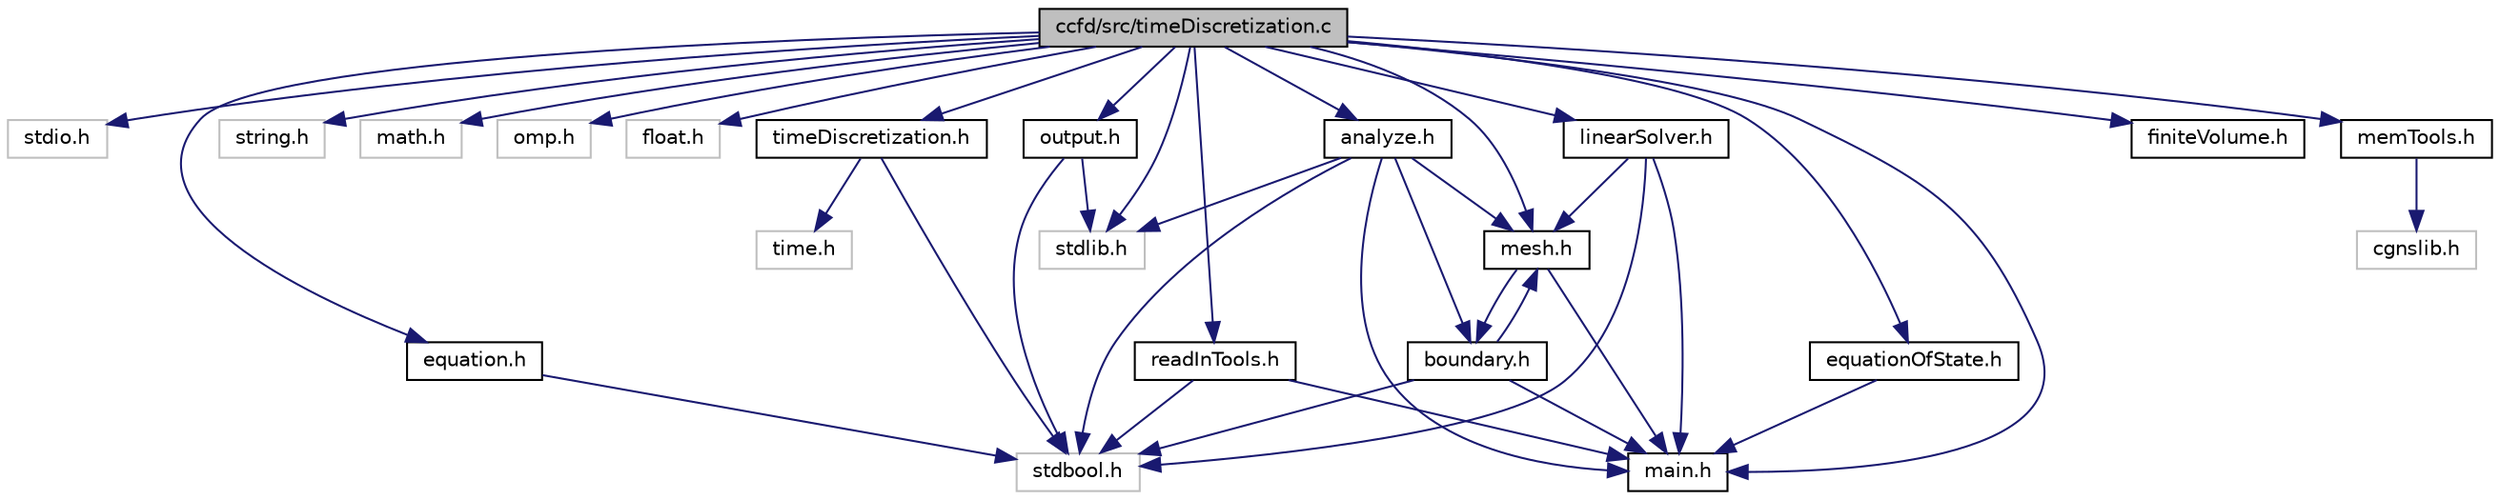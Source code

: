 digraph "ccfd/src/timeDiscretization.c"
{
 // INTERACTIVE_SVG=YES
 // LATEX_PDF_SIZE
  edge [fontname="Helvetica",fontsize="10",labelfontname="Helvetica",labelfontsize="10"];
  node [fontname="Helvetica",fontsize="10",shape=record];
  Node1 [label="ccfd/src/timeDiscretization.c",height=0.2,width=0.4,color="black", fillcolor="grey75", style="filled", fontcolor="black",tooltip="Contains the functions for performing the time stepping process."];
  Node1 -> Node2 [color="midnightblue",fontsize="10",style="solid"];
  Node2 [label="stdio.h",height=0.2,width=0.4,color="grey75", fillcolor="white", style="filled",tooltip=" "];
  Node1 -> Node3 [color="midnightblue",fontsize="10",style="solid"];
  Node3 [label="stdlib.h",height=0.2,width=0.4,color="grey75", fillcolor="white", style="filled",tooltip=" "];
  Node1 -> Node4 [color="midnightblue",fontsize="10",style="solid"];
  Node4 [label="string.h",height=0.2,width=0.4,color="grey75", fillcolor="white", style="filled",tooltip=" "];
  Node1 -> Node5 [color="midnightblue",fontsize="10",style="solid"];
  Node5 [label="math.h",height=0.2,width=0.4,color="grey75", fillcolor="white", style="filled",tooltip=" "];
  Node1 -> Node6 [color="midnightblue",fontsize="10",style="solid"];
  Node6 [label="omp.h",height=0.2,width=0.4,color="grey75", fillcolor="white", style="filled",tooltip=" "];
  Node1 -> Node7 [color="midnightblue",fontsize="10",style="solid"];
  Node7 [label="float.h",height=0.2,width=0.4,color="grey75", fillcolor="white", style="filled",tooltip=" "];
  Node1 -> Node8 [color="midnightblue",fontsize="10",style="solid"];
  Node8 [label="main.h",height=0.2,width=0.4,color="black", fillcolor="white", style="filled",URL="$main_8h.html",tooltip="Contains the global constants and definitions."];
  Node1 -> Node9 [color="midnightblue",fontsize="10",style="solid"];
  Node9 [label="timeDiscretization.h",height=0.2,width=0.4,color="black", fillcolor="white", style="filled",URL="$timeDiscretization_8h.html",tooltip=" "];
  Node9 -> Node10 [color="midnightblue",fontsize="10",style="solid"];
  Node10 [label="stdbool.h",height=0.2,width=0.4,color="grey75", fillcolor="white", style="filled",tooltip=" "];
  Node9 -> Node11 [color="midnightblue",fontsize="10",style="solid"];
  Node11 [label="time.h",height=0.2,width=0.4,color="grey75", fillcolor="white", style="filled",tooltip=" "];
  Node1 -> Node12 [color="midnightblue",fontsize="10",style="solid"];
  Node12 [label="readInTools.h",height=0.2,width=0.4,color="black", fillcolor="white", style="filled",URL="$readInTools_8h.html",tooltip=" "];
  Node12 -> Node10 [color="midnightblue",fontsize="10",style="solid"];
  Node12 -> Node8 [color="midnightblue",fontsize="10",style="solid"];
  Node1 -> Node13 [color="midnightblue",fontsize="10",style="solid"];
  Node13 [label="output.h",height=0.2,width=0.4,color="black", fillcolor="white", style="filled",URL="$output_8h.html",tooltip="Contains outputTime_t struct definition."];
  Node13 -> Node10 [color="midnightblue",fontsize="10",style="solid"];
  Node13 -> Node3 [color="midnightblue",fontsize="10",style="solid"];
  Node1 -> Node14 [color="midnightblue",fontsize="10",style="solid"];
  Node14 [label="mesh.h",height=0.2,width=0.4,color="black", fillcolor="white", style="filled",URL="$mesh_8h.html",tooltip="Contains the definitions of all structs for the mesh handling."];
  Node14 -> Node8 [color="midnightblue",fontsize="10",style="solid"];
  Node14 -> Node15 [color="midnightblue",fontsize="10",style="solid"];
  Node15 [label="boundary.h",height=0.2,width=0.4,color="black", fillcolor="white", style="filled",URL="$boundary_8h.html",tooltip="Contains the structure definition of a boundary."];
  Node15 -> Node10 [color="midnightblue",fontsize="10",style="solid"];
  Node15 -> Node8 [color="midnightblue",fontsize="10",style="solid"];
  Node15 -> Node14 [color="midnightblue",fontsize="10",style="solid"];
  Node1 -> Node16 [color="midnightblue",fontsize="10",style="solid"];
  Node16 [label="equation.h",height=0.2,width=0.4,color="black", fillcolor="white", style="filled",URL="$equation_8h.html",tooltip=" "];
  Node16 -> Node10 [color="midnightblue",fontsize="10",style="solid"];
  Node1 -> Node17 [color="midnightblue",fontsize="10",style="solid"];
  Node17 [label="analyze.h",height=0.2,width=0.4,color="black", fillcolor="white", style="filled",URL="$analyze_8h.html",tooltip="Contains the structure definitions of wing_t and recordPoint_t"];
  Node17 -> Node3 [color="midnightblue",fontsize="10",style="solid"];
  Node17 -> Node10 [color="midnightblue",fontsize="10",style="solid"];
  Node17 -> Node8 [color="midnightblue",fontsize="10",style="solid"];
  Node17 -> Node15 [color="midnightblue",fontsize="10",style="solid"];
  Node17 -> Node14 [color="midnightblue",fontsize="10",style="solid"];
  Node1 -> Node18 [color="midnightblue",fontsize="10",style="solid"];
  Node18 [label="linearSolver.h",height=0.2,width=0.4,color="black", fillcolor="white", style="filled",URL="$linearSolver_8h.html",tooltip=" "];
  Node18 -> Node10 [color="midnightblue",fontsize="10",style="solid"];
  Node18 -> Node8 [color="midnightblue",fontsize="10",style="solid"];
  Node18 -> Node14 [color="midnightblue",fontsize="10",style="solid"];
  Node1 -> Node19 [color="midnightblue",fontsize="10",style="solid"];
  Node19 [label="equationOfState.h",height=0.2,width=0.4,color="black", fillcolor="white", style="filled",URL="$equationOfState_8h.html",tooltip=" "];
  Node19 -> Node8 [color="midnightblue",fontsize="10",style="solid"];
  Node1 -> Node20 [color="midnightblue",fontsize="10",style="solid"];
  Node20 [label="finiteVolume.h",height=0.2,width=0.4,color="black", fillcolor="white", style="filled",URL="$finiteVolume_8h.html",tooltip=" "];
  Node1 -> Node21 [color="midnightblue",fontsize="10",style="solid"];
  Node21 [label="memTools.h",height=0.2,width=0.4,color="black", fillcolor="white", style="filled",URL="$memTools_8h.html",tooltip=" "];
  Node21 -> Node22 [color="midnightblue",fontsize="10",style="solid"];
  Node22 [label="cgnslib.h",height=0.2,width=0.4,color="grey75", fillcolor="white", style="filled",tooltip=" "];
}
